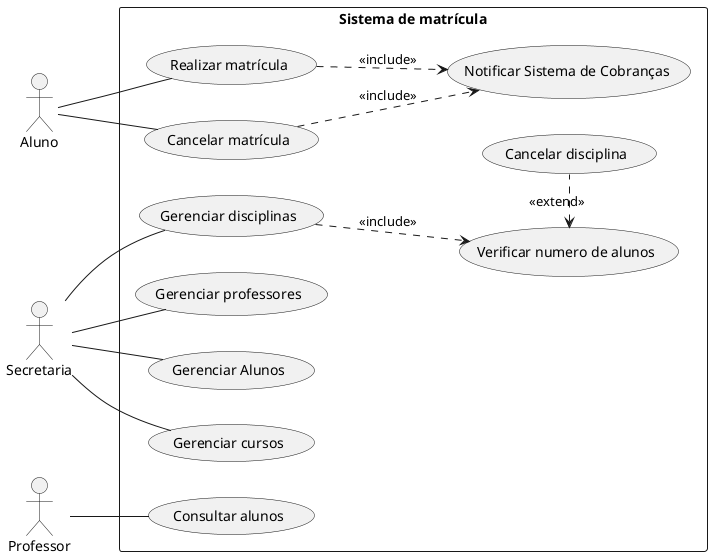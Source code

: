 @startuml 'Sistema de Matrícula'
left to right direction
actor "Aluno" as aluno
actor "Secretaria" as secretaria
actor "Professor" as professor

rectangle "Sistema de matrícula"{
  usecase "Realizar matrícula" as realizarMatricula
  usecase "Cancelar matrícula" as cancelarMatricula

  usecase "Cancelar disciplina" as cancelarDisciplina
  usecase "Gerenciar disciplinas" as gerenciarDisciplinas
  usecase "Gerenciar professores" as gerenciarProfessores
  usecase "Gerenciar Alunos" as gerenciarAlunos
  usecase "Gerenciar cursos" as gerenciarCursos

  usecase "Notificar Sistema de Cobranças" as notificarCobranca
  usecase "Verificar numero de alunos" as verificarNumeroAlunos

  usecase "Consultar alunos" as consultarAlunos
}

professor -- consultarAlunos

aluno -- realizarMatricula
aluno -- cancelarMatricula

realizarMatricula ..> notificarCobranca : "<<include>>"
cancelarMatricula ..> notificarCobranca : "<<include>>"

gerenciarDisciplinas ..> verificarNumeroAlunos : "<<include>>"
verificarNumeroAlunos <. cancelarDisciplina : "<<extend>>"

secretaria -- gerenciarDisciplinas
secretaria -- gerenciarProfessores
secretaria -- gerenciarAlunos
secretaria -- gerenciarCursos
@enduml
